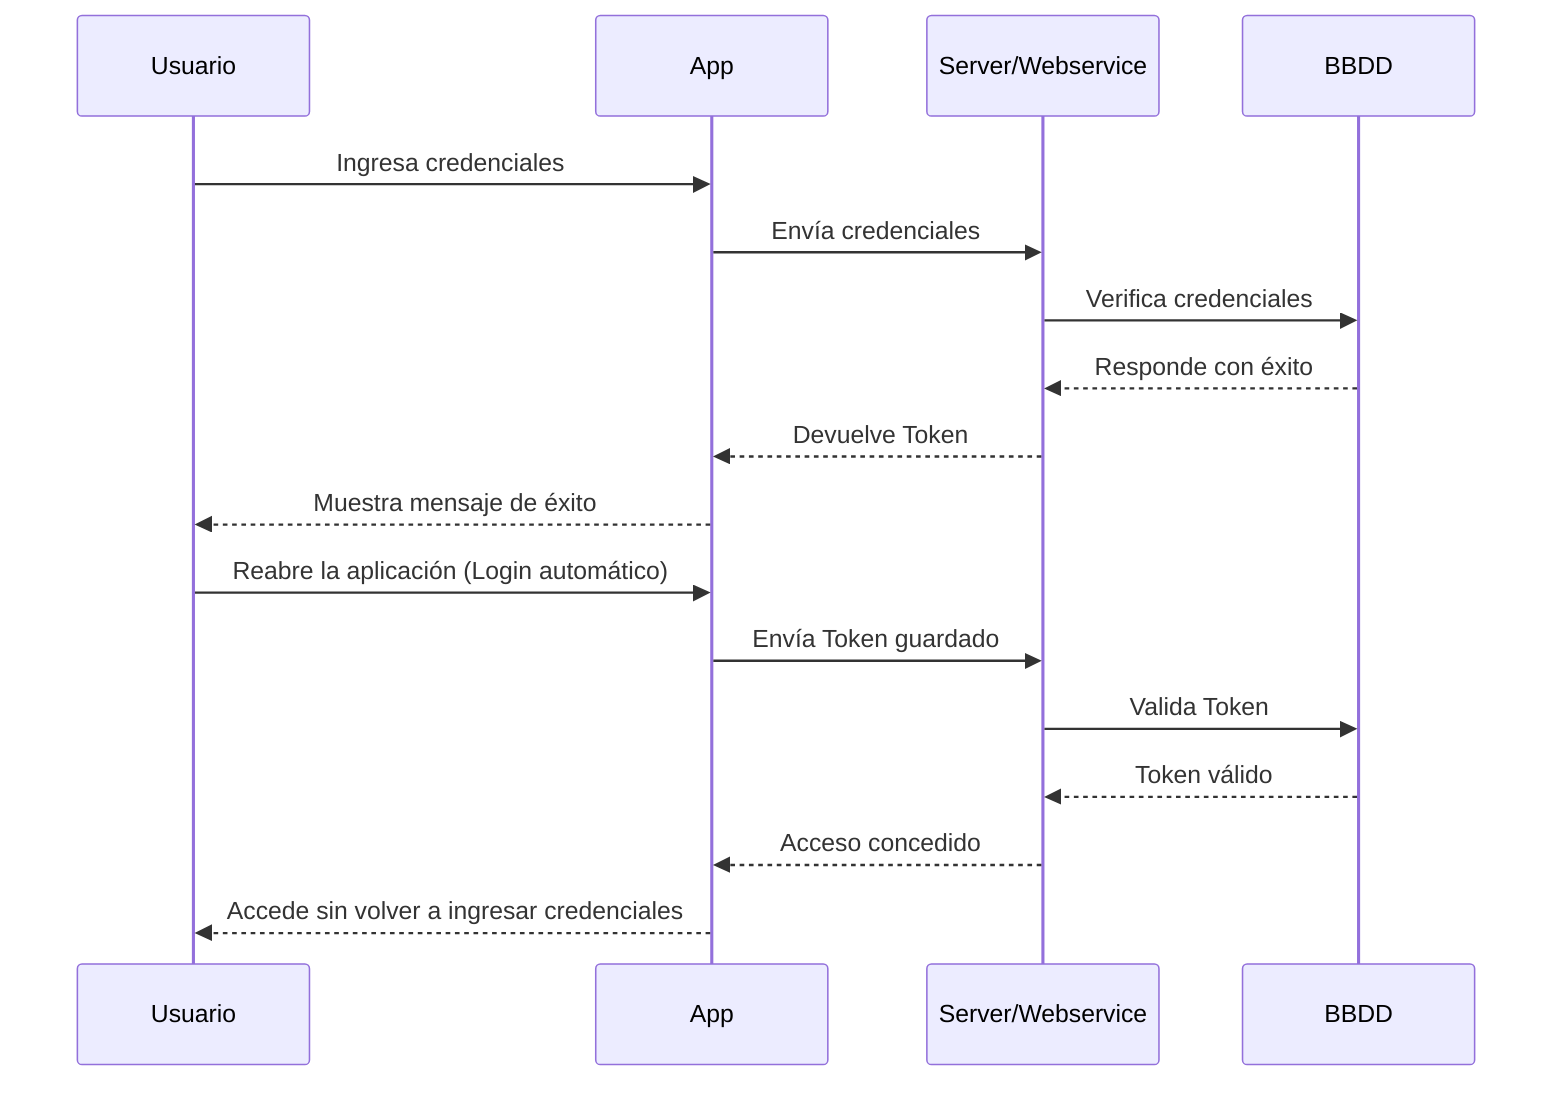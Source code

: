 sequenceDiagram
    participant Usuario
    participant App
    participant Server as Server/Webservice
    participant BBDD

    Usuario->>App: Ingresa credenciales
    App->>Server: Envía credenciales
    Server->>BBDD: Verifica credenciales
    BBDD-->>Server: Responde con éxito
    Server-->>App: Devuelve Token
    App-->>Usuario: Muestra mensaje de éxito

    Usuario->>App: Reabre la aplicación (Login automático)
    App->>Server: Envía Token guardado
    Server->>BBDD: Valida Token
    BBDD-->>Server: Token válido
    Server-->>App: Acceso concedido
    App-->>Usuario: Accede sin volver a ingresar credenciales